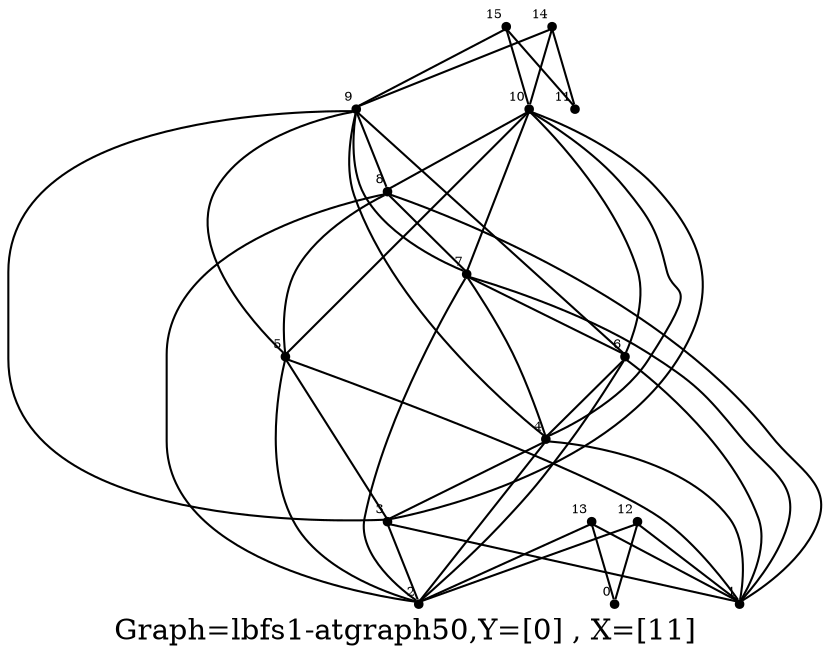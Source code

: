 /* Created by igraph 0.8.0-pre+0200568 */
graph {
  graph [
    label="Graph=lbfs1-atgraph50,Y=[0] , X=[11]  "
    labelloc=bottom
  ];
  0 [
    pos="6.000000,2.000000!"
    shape=point
    fontsize=6
    xlabel=0
  ];
  1 [
    pos="3.900000,3.000000!"
    shape=point
    fontsize=6
    xlabel=1
  ];
  2 [
    pos="4.000000,2.000000!"
    shape=point
    fontsize=6
    xlabel=2
  ];
  3 [
    pos="2.900000,5.000000!"
    shape=point
    fontsize=6
    xlabel=3
  ];
  4 [
    pos="3.000000,4.000000!"
    shape=point
    fontsize=6
    xlabel=4
  ];
  5 [
    pos="2.900000,3.000000!"
    shape=point
    fontsize=6
    xlabel=5
  ];
  6 [
    pos="3.000000,2.000000!"
    shape=point
    fontsize=6
    xlabel=6
  ];
  7 [
    pos="2.900000,1.000000!"
    shape=point
    fontsize=6
    xlabel=7
  ];
  8 [
    pos="3.000000,0.000000!"
    shape=point
    fontsize=6
    xlabel=8
  ];
  9 [
    pos="1.900000,3.000000!"
    shape=point
    fontsize=6
    xlabel=9
  ];
  10 [
    pos="2.000000,2.000000!"
    shape=point
    fontsize=6
    xlabel=10
  ];
  11 [
    pos="0.000000,2.000000!"
    shape=point
    fontsize=6
    xlabel=11
  ];
  12 [
    pos="4.900000,3.000000!"
    shape=point
    fontsize=6
    xlabel=12
  ];
  13 [
    pos="5.000000,2.000000!"
    shape=point
    fontsize=6
    xlabel=13
  ];
  14 [
    pos="0.900000,3.000000!"
    shape=point
    fontsize=6
    xlabel=14
  ];
  15 [
    pos="1.000000,2.000000!"
    shape=point
    fontsize=6
    xlabel=15
  ];

  12 -- 0;
  13 -- 0;
  12 -- 1;
  12 -- 2;
  13 -- 1;
  13 -- 2;
  14 -- 9;
  15 -- 9;
  14 -- 10;
  15 -- 10;
  14 -- 11;
  15 -- 11;
  3 -- 1;
  4 -- 1;
  5 -- 1;
  6 -- 1;
  7 -- 1;
  8 -- 1;
  3 -- 2;
  4 -- 2;
  5 -- 2;
  6 -- 2;
  7 -- 2;
  8 -- 2;
  4 -- 3;
  5 -- 3;
  9 -- 3;
  6 -- 4;
  7 -- 4;
  9 -- 4;
  8 -- 5;
  9 -- 5;
  7 -- 6;
  9 -- 6;
  8 -- 7;
  9 -- 7;
  9 -- 8;
  10 -- 3;
  10 -- 4;
  10 -- 5;
  10 -- 6;
  10 -- 7;
  10 -- 8;
}
